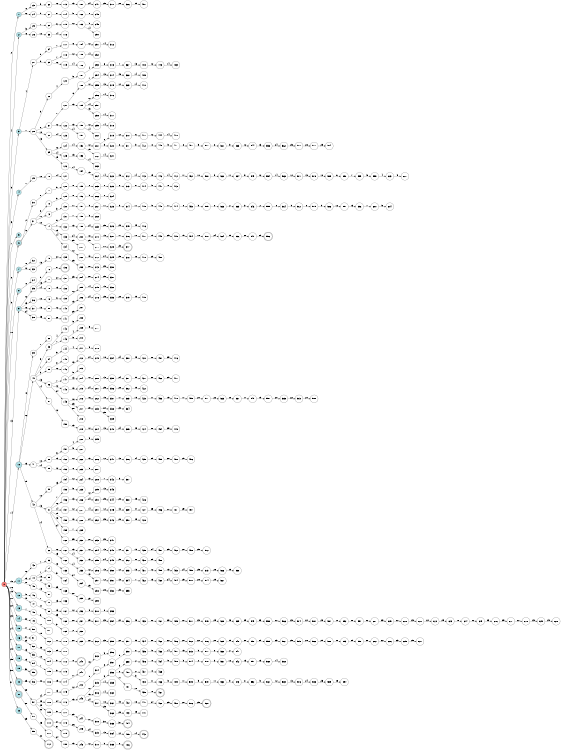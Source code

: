 digraph APTA {
__start0 [label="" shape="none"];

rankdir=LR;
size="8,5";

s0 [style="filled", color="black", fillcolor="#ff817b" shape="circle", label="0"];
s1 [style="filled", color="black", fillcolor="powderblue" shape="circle", label="1"];
s2 [style="filled", color="black", fillcolor="powderblue" shape="circle", label="2"];
s3 [style="filled", color="black", fillcolor="powderblue" shape="circle", label="3"];
s4 [style="filled", color="black", fillcolor="powderblue" shape="circle", label="4"];
s5 [style="filled", color="black", fillcolor="powderblue" shape="circle", label="5"];
s6 [style="rounded,filled", color="black", fillcolor="powderblue" shape="doublecircle", label="6"];
s7 [style="filled", color="black", fillcolor="powderblue" shape="circle", label="7"];
s8 [style="filled", color="black", fillcolor="powderblue" shape="circle", label="8"];
s9 [style="filled", color="black", fillcolor="powderblue" shape="circle", label="9"];
s10 [style="filled", color="black", fillcolor="powderblue" shape="circle", label="10"];
s11 [style="filled", color="black", fillcolor="powderblue" shape="circle", label="11"];
s12 [style="filled", color="black", fillcolor="powderblue" shape="circle", label="12"];
s13 [style="filled", color="black", fillcolor="powderblue" shape="circle", label="13"];
s14 [style="filled", color="black", fillcolor="powderblue" shape="circle", label="14"];
s15 [style="filled", color="black", fillcolor="powderblue" shape="circle", label="15"];
s16 [style="filled", color="black", fillcolor="powderblue" shape="circle", label="16"];
s17 [style="filled", color="black", fillcolor="powderblue" shape="circle", label="17"];
s18 [style="filled", color="black", fillcolor="powderblue" shape="circle", label="18"];
s19 [style="filled", color="black", fillcolor="powderblue" shape="circle", label="19"];
s20 [style="rounded,filled", color="black", fillcolor="powderblue" shape="doublecircle", label="20"];
s21 [style="rounded,filled", color="black", fillcolor="powderblue" shape="doublecircle", label="21"];
s22 [style="filled", color="black", fillcolor="powderblue" shape="circle", label="22"];
s23 [style="filled", color="black", fillcolor="white" shape="circle", label="23"];
s24 [style="filled", color="black", fillcolor="white" shape="circle", label="24"];
s25 [style="filled", color="black", fillcolor="white" shape="circle", label="25"];
s26 [style="filled", color="black", fillcolor="white" shape="circle", label="26"];
s27 [style="filled", color="black", fillcolor="white" shape="circle", label="27"];
s28 [style="filled", color="black", fillcolor="white" shape="circle", label="28"];
s29 [style="filled", color="black", fillcolor="white" shape="circle", label="29"];
s30 [style="filled", color="black", fillcolor="white" shape="circle", label="30"];
s31 [style="filled", color="black", fillcolor="white" shape="circle", label="31"];
s32 [style="filled", color="black", fillcolor="white" shape="circle", label="32"];
s33 [style="filled", color="black", fillcolor="white" shape="circle", label="33"];
s34 [style="filled", color="black", fillcolor="white" shape="circle", label="34"];
s35 [style="filled", color="black", fillcolor="white" shape="circle", label="35"];
s36 [style="filled", color="black", fillcolor="white" shape="circle", label="36"];
s37 [style="filled", color="black", fillcolor="white" shape="circle", label="37"];
s38 [style="filled", color="black", fillcolor="white" shape="circle", label="38"];
s39 [style="filled", color="black", fillcolor="white" shape="circle", label="39"];
s40 [style="filled", color="black", fillcolor="white" shape="circle", label="40"];
s41 [style="filled", color="black", fillcolor="white" shape="circle", label="41"];
s42 [style="filled", color="black", fillcolor="white" shape="circle", label="42"];
s43 [style="filled", color="black", fillcolor="white" shape="circle", label="43"];
s44 [style="filled", color="black", fillcolor="white" shape="circle", label="44"];
s45 [style="filled", color="black", fillcolor="white" shape="circle", label="45"];
s46 [style="filled", color="black", fillcolor="white" shape="circle", label="46"];
s47 [style="filled", color="black", fillcolor="white" shape="circle", label="47"];
s48 [style="filled", color="black", fillcolor="white" shape="circle", label="48"];
s49 [style="filled", color="black", fillcolor="white" shape="circle", label="49"];
s50 [style="filled", color="black", fillcolor="white" shape="circle", label="50"];
s51 [style="filled", color="black", fillcolor="white" shape="circle", label="51"];
s52 [style="filled", color="black", fillcolor="white" shape="circle", label="52"];
s53 [style="filled", color="black", fillcolor="white" shape="circle", label="53"];
s54 [style="filled", color="black", fillcolor="white" shape="circle", label="54"];
s55 [style="rounded,filled", color="black", fillcolor="white" shape="doublecircle", label="55"];
s56 [style="filled", color="black", fillcolor="white" shape="circle", label="56"];
s57 [style="filled", color="black", fillcolor="white" shape="circle", label="57"];
s58 [style="filled", color="black", fillcolor="white" shape="circle", label="58"];
s59 [style="filled", color="black", fillcolor="white" shape="circle", label="59"];
s60 [style="filled", color="black", fillcolor="white" shape="circle", label="60"];
s61 [style="filled", color="black", fillcolor="white" shape="circle", label="61"];
s62 [style="filled", color="black", fillcolor="white" shape="circle", label="62"];
s63 [style="filled", color="black", fillcolor="white" shape="circle", label="63"];
s64 [style="filled", color="black", fillcolor="white" shape="circle", label="64"];
s65 [style="filled", color="black", fillcolor="white" shape="circle", label="65"];
s66 [style="filled", color="black", fillcolor="white" shape="circle", label="66"];
s67 [style="filled", color="black", fillcolor="white" shape="circle", label="67"];
s68 [style="filled", color="black", fillcolor="white" shape="circle", label="68"];
s69 [style="filled", color="black", fillcolor="white" shape="circle", label="69"];
s70 [style="filled", color="black", fillcolor="white" shape="circle", label="70"];
s71 [style="filled", color="black", fillcolor="white" shape="circle", label="71"];
s72 [style="filled", color="black", fillcolor="white" shape="circle", label="72"];
s73 [style="filled", color="black", fillcolor="white" shape="circle", label="73"];
s74 [style="filled", color="black", fillcolor="white" shape="circle", label="74"];
s75 [style="filled", color="black", fillcolor="white" shape="circle", label="75"];
s76 [style="filled", color="black", fillcolor="white" shape="circle", label="76"];
s77 [style="filled", color="black", fillcolor="white" shape="circle", label="77"];
s78 [style="filled", color="black", fillcolor="white" shape="circle", label="78"];
s79 [style="filled", color="black", fillcolor="white" shape="circle", label="79"];
s80 [style="filled", color="black", fillcolor="white" shape="circle", label="80"];
s81 [style="filled", color="black", fillcolor="white" shape="circle", label="81"];
s82 [style="filled", color="black", fillcolor="white" shape="circle", label="82"];
s83 [style="filled", color="black", fillcolor="white" shape="circle", label="83"];
s84 [style="filled", color="black", fillcolor="white" shape="circle", label="84"];
s85 [style="filled", color="black", fillcolor="white" shape="circle", label="85"];
s86 [style="filled", color="black", fillcolor="white" shape="circle", label="86"];
s87 [style="filled", color="black", fillcolor="white" shape="circle", label="87"];
s88 [style="filled", color="black", fillcolor="white" shape="circle", label="88"];
s89 [style="filled", color="black", fillcolor="white" shape="circle", label="89"];
s90 [style="filled", color="black", fillcolor="white" shape="circle", label="90"];
s91 [style="filled", color="black", fillcolor="white" shape="circle", label="91"];
s92 [style="filled", color="black", fillcolor="white" shape="circle", label="92"];
s93 [style="filled", color="black", fillcolor="white" shape="circle", label="93"];
s94 [style="filled", color="black", fillcolor="white" shape="circle", label="94"];
s95 [style="filled", color="black", fillcolor="white" shape="circle", label="95"];
s96 [style="filled", color="black", fillcolor="white" shape="circle", label="96"];
s97 [style="filled", color="black", fillcolor="white" shape="circle", label="97"];
s98 [style="filled", color="black", fillcolor="white" shape="circle", label="98"];
s99 [style="filled", color="black", fillcolor="white" shape="circle", label="99"];
s100 [style="filled", color="black", fillcolor="white" shape="circle", label="100"];
s101 [style="filled", color="black", fillcolor="white" shape="circle", label="101"];
s102 [style="filled", color="black", fillcolor="white" shape="circle", label="102"];
s103 [style="filled", color="black", fillcolor="white" shape="circle", label="103"];
s104 [style="filled", color="black", fillcolor="white" shape="circle", label="104"];
s105 [style="filled", color="black", fillcolor="white" shape="circle", label="105"];
s106 [style="filled", color="black", fillcolor="white" shape="circle", label="106"];
s107 [style="filled", color="black", fillcolor="white" shape="circle", label="107"];
s108 [style="filled", color="black", fillcolor="white" shape="circle", label="108"];
s109 [style="filled", color="black", fillcolor="white" shape="circle", label="109"];
s110 [style="rounded,filled", color="black", fillcolor="white" shape="doublecircle", label="110"];
s111 [style="filled", color="black", fillcolor="white" shape="circle", label="111"];
s112 [style="rounded,filled", color="black", fillcolor="white" shape="doublecircle", label="112"];
s113 [style="filled", color="black", fillcolor="white" shape="circle", label="113"];
s114 [style="filled", color="black", fillcolor="white" shape="circle", label="114"];
s115 [style="filled", color="black", fillcolor="white" shape="circle", label="115"];
s116 [style="filled", color="black", fillcolor="white" shape="circle", label="116"];
s117 [style="filled", color="black", fillcolor="white" shape="circle", label="117"];
s118 [style="filled", color="black", fillcolor="white" shape="circle", label="118"];
s119 [style="filled", color="black", fillcolor="white" shape="circle", label="119"];
s120 [style="filled", color="black", fillcolor="white" shape="circle", label="120"];
s121 [style="filled", color="black", fillcolor="white" shape="circle", label="121"];
s122 [style="filled", color="black", fillcolor="white" shape="circle", label="122"];
s123 [style="filled", color="black", fillcolor="white" shape="circle", label="123"];
s124 [style="filled", color="black", fillcolor="white" shape="circle", label="124"];
s125 [style="filled", color="black", fillcolor="white" shape="circle", label="125"];
s126 [style="filled", color="black", fillcolor="white" shape="circle", label="126"];
s127 [style="filled", color="black", fillcolor="white" shape="circle", label="127"];
s128 [style="filled", color="black", fillcolor="white" shape="circle", label="128"];
s129 [style="filled", color="black", fillcolor="white" shape="circle", label="129"];
s130 [style="filled", color="black", fillcolor="white" shape="circle", label="130"];
s131 [style="filled", color="black", fillcolor="white" shape="circle", label="131"];
s132 [style="filled", color="black", fillcolor="white" shape="circle", label="132"];
s133 [style="filled", color="black", fillcolor="white" shape="circle", label="133"];
s134 [style="filled", color="black", fillcolor="white" shape="circle", label="134"];
s135 [style="filled", color="black", fillcolor="white" shape="circle", label="135"];
s136 [style="rounded,filled", color="black", fillcolor="white" shape="doublecircle", label="136"];
s137 [style="filled", color="black", fillcolor="white" shape="circle", label="137"];
s138 [style="filled", color="black", fillcolor="white" shape="circle", label="138"];
s139 [style="filled", color="black", fillcolor="white" shape="circle", label="139"];
s140 [style="filled", color="black", fillcolor="white" shape="circle", label="140"];
s141 [style="filled", color="black", fillcolor="white" shape="circle", label="141"];
s142 [style="filled", color="black", fillcolor="white" shape="circle", label="142"];
s143 [style="filled", color="black", fillcolor="white" shape="circle", label="143"];
s144 [style="filled", color="black", fillcolor="white" shape="circle", label="144"];
s145 [style="filled", color="black", fillcolor="white" shape="circle", label="145"];
s146 [style="filled", color="black", fillcolor="white" shape="circle", label="146"];
s147 [style="filled", color="black", fillcolor="white" shape="circle", label="147"];
s148 [style="filled", color="black", fillcolor="white" shape="circle", label="148"];
s149 [style="filled", color="black", fillcolor="white" shape="circle", label="149"];
s150 [style="filled", color="black", fillcolor="white" shape="circle", label="150"];
s151 [style="filled", color="black", fillcolor="white" shape="circle", label="151"];
s152 [style="filled", color="black", fillcolor="white" shape="circle", label="152"];
s153 [style="filled", color="black", fillcolor="white" shape="circle", label="153"];
s154 [style="filled", color="black", fillcolor="white" shape="circle", label="154"];
s155 [style="filled", color="black", fillcolor="white" shape="circle", label="155"];
s156 [style="filled", color="black", fillcolor="white" shape="circle", label="156"];
s157 [style="filled", color="black", fillcolor="white" shape="circle", label="157"];
s158 [style="filled", color="black", fillcolor="white" shape="circle", label="158"];
s159 [style="filled", color="black", fillcolor="white" shape="circle", label="159"];
s160 [style="filled", color="black", fillcolor="white" shape="circle", label="160"];
s161 [style="filled", color="black", fillcolor="white" shape="circle", label="161"];
s162 [style="filled", color="black", fillcolor="white" shape="circle", label="162"];
s163 [style="filled", color="black", fillcolor="white" shape="circle", label="163"];
s164 [style="filled", color="black", fillcolor="white" shape="circle", label="164"];
s165 [style="filled", color="black", fillcolor="white" shape="circle", label="165"];
s166 [style="filled", color="black", fillcolor="white" shape="circle", label="166"];
s167 [style="filled", color="black", fillcolor="white" shape="circle", label="167"];
s168 [style="filled", color="black", fillcolor="white" shape="circle", label="168"];
s169 [style="filled", color="black", fillcolor="white" shape="circle", label="169"];
s170 [style="filled", color="black", fillcolor="white" shape="circle", label="170"];
s171 [style="filled", color="black", fillcolor="white" shape="circle", label="171"];
s172 [style="filled", color="black", fillcolor="white" shape="circle", label="172"];
s173 [style="filled", color="black", fillcolor="white" shape="circle", label="173"];
s174 [style="filled", color="black", fillcolor="white" shape="circle", label="174"];
s175 [style="filled", color="black", fillcolor="white" shape="circle", label="175"];
s176 [style="filled", color="black", fillcolor="white" shape="circle", label="176"];
s177 [style="filled", color="black", fillcolor="white" shape="circle", label="177"];
s178 [style="filled", color="black", fillcolor="white" shape="circle", label="178"];
s179 [style="rounded,filled", color="black", fillcolor="white" shape="doublecircle", label="179"];
s180 [style="filled", color="black", fillcolor="white" shape="circle", label="180"];
s181 [style="filled", color="black", fillcolor="white" shape="circle", label="181"];
s182 [style="filled", color="black", fillcolor="white" shape="circle", label="182"];
s183 [style="filled", color="black", fillcolor="white" shape="circle", label="183"];
s184 [style="filled", color="black", fillcolor="white" shape="circle", label="184"];
s185 [style="filled", color="black", fillcolor="white" shape="circle", label="185"];
s186 [style="filled", color="black", fillcolor="white" shape="circle", label="186"];
s187 [style="filled", color="black", fillcolor="white" shape="circle", label="187"];
s188 [style="filled", color="black", fillcolor="white" shape="circle", label="188"];
s189 [style="filled", color="black", fillcolor="white" shape="circle", label="189"];
s190 [style="filled", color="black", fillcolor="white" shape="circle", label="190"];
s191 [style="filled", color="black", fillcolor="white" shape="circle", label="191"];
s192 [style="filled", color="black", fillcolor="white" shape="circle", label="192"];
s193 [style="filled", color="black", fillcolor="white" shape="circle", label="193"];
s194 [style="filled", color="black", fillcolor="white" shape="circle", label="194"];
s195 [style="filled", color="black", fillcolor="white" shape="circle", label="195"];
s196 [style="filled", color="black", fillcolor="white" shape="circle", label="196"];
s197 [style="filled", color="black", fillcolor="white" shape="circle", label="197"];
s198 [style="filled", color="black", fillcolor="white" shape="circle", label="198"];
s199 [style="filled", color="black", fillcolor="white" shape="circle", label="199"];
s200 [style="filled", color="black", fillcolor="white" shape="circle", label="200"];
s201 [style="filled", color="black", fillcolor="white" shape="circle", label="201"];
s202 [style="filled", color="black", fillcolor="white" shape="circle", label="202"];
s203 [style="filled", color="black", fillcolor="white" shape="circle", label="203"];
s204 [style="filled", color="black", fillcolor="white" shape="circle", label="204"];
s205 [style="filled", color="black", fillcolor="white" shape="circle", label="205"];
s206 [style="filled", color="black", fillcolor="white" shape="circle", label="206"];
s207 [style="filled", color="black", fillcolor="white" shape="circle", label="207"];
s208 [style="filled", color="black", fillcolor="white" shape="circle", label="208"];
s209 [style="filled", color="black", fillcolor="white" shape="circle", label="209"];
s210 [style="filled", color="black", fillcolor="white" shape="circle", label="210"];
s211 [style="filled", color="black", fillcolor="white" shape="circle", label="211"];
s212 [style="filled", color="black", fillcolor="white" shape="circle", label="212"];
s213 [style="filled", color="black", fillcolor="white" shape="circle", label="213"];
s214 [style="filled", color="black", fillcolor="white" shape="circle", label="214"];
s215 [style="filled", color="black", fillcolor="white" shape="circle", label="215"];
s216 [style="filled", color="black", fillcolor="white" shape="circle", label="216"];
s217 [style="filled", color="black", fillcolor="white" shape="circle", label="217"];
s218 [style="filled", color="black", fillcolor="white" shape="circle", label="218"];
s219 [style="filled", color="black", fillcolor="white" shape="circle", label="219"];
s220 [style="filled", color="black", fillcolor="white" shape="circle", label="220"];
s221 [style="filled", color="black", fillcolor="white" shape="circle", label="221"];
s222 [style="filled", color="black", fillcolor="white" shape="circle", label="222"];
s223 [style="filled", color="black", fillcolor="white" shape="circle", label="223"];
s224 [style="filled", color="black", fillcolor="white" shape="circle", label="224"];
s225 [style="filled", color="black", fillcolor="white" shape="circle", label="225"];
s226 [style="filled", color="black", fillcolor="white" shape="circle", label="226"];
s227 [style="filled", color="black", fillcolor="white" shape="circle", label="227"];
s228 [style="filled", color="black", fillcolor="white" shape="circle", label="228"];
s229 [style="filled", color="black", fillcolor="white" shape="circle", label="229"];
s230 [style="filled", color="black", fillcolor="white" shape="circle", label="230"];
s231 [style="filled", color="black", fillcolor="white" shape="circle", label="231"];
s232 [style="filled", color="black", fillcolor="white" shape="circle", label="232"];
s233 [style="filled", color="black", fillcolor="white" shape="circle", label="233"];
s234 [style="filled", color="black", fillcolor="white" shape="circle", label="234"];
s235 [style="filled", color="black", fillcolor="white" shape="circle", label="235"];
s236 [style="filled", color="black", fillcolor="white" shape="circle", label="236"];
s237 [style="filled", color="black", fillcolor="white" shape="circle", label="237"];
s238 [style="filled", color="black", fillcolor="white" shape="circle", label="238"];
s239 [style="filled", color="black", fillcolor="white" shape="circle", label="239"];
s240 [style="rounded,filled", color="black", fillcolor="white" shape="doublecircle", label="240"];
s241 [style="filled", color="black", fillcolor="white" shape="circle", label="241"];
s242 [style="filled", color="black", fillcolor="white" shape="circle", label="242"];
s243 [style="filled", color="black", fillcolor="white" shape="circle", label="243"];
s244 [style="filled", color="black", fillcolor="white" shape="circle", label="244"];
s245 [style="filled", color="black", fillcolor="white" shape="circle", label="245"];
s246 [style="filled", color="black", fillcolor="white" shape="circle", label="246"];
s247 [style="filled", color="black", fillcolor="white" shape="circle", label="247"];
s248 [style="filled", color="black", fillcolor="white" shape="circle", label="248"];
s249 [style="filled", color="black", fillcolor="white" shape="circle", label="249"];
s250 [style="filled", color="black", fillcolor="white" shape="circle", label="250"];
s251 [style="filled", color="black", fillcolor="white" shape="circle", label="251"];
s252 [style="filled", color="black", fillcolor="white" shape="circle", label="252"];
s253 [style="filled", color="black", fillcolor="white" shape="circle", label="253"];
s254 [style="filled", color="black", fillcolor="white" shape="circle", label="254"];
s255 [style="filled", color="black", fillcolor="white" shape="circle", label="255"];
s256 [style="filled", color="black", fillcolor="white" shape="circle", label="256"];
s257 [style="filled", color="black", fillcolor="white" shape="circle", label="257"];
s258 [style="filled", color="black", fillcolor="white" shape="circle", label="258"];
s259 [style="filled", color="black", fillcolor="white" shape="circle", label="259"];
s260 [style="filled", color="black", fillcolor="white" shape="circle", label="260"];
s261 [style="filled", color="black", fillcolor="white" shape="circle", label="261"];
s262 [style="filled", color="black", fillcolor="white" shape="circle", label="262"];
s263 [style="filled", color="black", fillcolor="white" shape="circle", label="263"];
s264 [style="filled", color="black", fillcolor="white" shape="circle", label="264"];
s265 [style="filled", color="black", fillcolor="white" shape="circle", label="265"];
s266 [style="filled", color="black", fillcolor="white" shape="circle", label="266"];
s267 [style="filled", color="black", fillcolor="white" shape="circle", label="267"];
s268 [style="filled", color="black", fillcolor="white" shape="circle", label="268"];
s269 [style="filled", color="black", fillcolor="white" shape="circle", label="269"];
s270 [style="filled", color="black", fillcolor="white" shape="circle", label="270"];
s271 [style="filled", color="black", fillcolor="white" shape="circle", label="271"];
s272 [style="filled", color="black", fillcolor="white" shape="circle", label="272"];
s273 [style="filled", color="black", fillcolor="white" shape="circle", label="273"];
s274 [style="filled", color="black", fillcolor="white" shape="circle", label="274"];
s275 [style="filled", color="black", fillcolor="white" shape="circle", label="275"];
s276 [style="filled", color="black", fillcolor="white" shape="circle", label="276"];
s277 [style="filled", color="black", fillcolor="white" shape="circle", label="277"];
s278 [style="filled", color="black", fillcolor="white" shape="circle", label="278"];
s279 [style="filled", color="black", fillcolor="white" shape="circle", label="279"];
s280 [style="filled", color="black", fillcolor="white" shape="circle", label="280"];
s281 [style="filled", color="black", fillcolor="white" shape="circle", label="281"];
s282 [style="filled", color="black", fillcolor="white" shape="circle", label="282"];
s283 [style="filled", color="black", fillcolor="white" shape="circle", label="283"];
s284 [style="filled", color="black", fillcolor="white" shape="circle", label="284"];
s285 [style="filled", color="black", fillcolor="white" shape="circle", label="285"];
s286 [style="filled", color="black", fillcolor="white" shape="circle", label="286"];
s287 [style="filled", color="black", fillcolor="white" shape="circle", label="287"];
s288 [style="filled", color="black", fillcolor="white" shape="circle", label="288"];
s289 [style="filled", color="black", fillcolor="white" shape="circle", label="289"];
s290 [style="filled", color="black", fillcolor="white" shape="circle", label="290"];
s291 [style="filled", color="black", fillcolor="white" shape="circle", label="291"];
s292 [style="filled", color="black", fillcolor="white" shape="circle", label="292"];
s293 [style="filled", color="black", fillcolor="white" shape="circle", label="293"];
s294 [style="filled", color="black", fillcolor="white" shape="circle", label="294"];
s295 [style="filled", color="black", fillcolor="white" shape="circle", label="295"];
s296 [style="filled", color="black", fillcolor="white" shape="circle", label="296"];
s297 [style="filled", color="black", fillcolor="white" shape="circle", label="297"];
s298 [style="filled", color="black", fillcolor="white" shape="circle", label="298"];
s299 [style="filled", color="black", fillcolor="white" shape="circle", label="299"];
s300 [style="filled", color="black", fillcolor="white" shape="circle", label="300"];
s301 [style="filled", color="black", fillcolor="white" shape="circle", label="301"];
s302 [style="filled", color="black", fillcolor="white" shape="circle", label="302"];
s303 [style="filled", color="black", fillcolor="white" shape="circle", label="303"];
s304 [style="filled", color="black", fillcolor="white" shape="circle", label="304"];
s305 [style="filled", color="black", fillcolor="white" shape="circle", label="305"];
s306 [style="filled", color="black", fillcolor="white" shape="circle", label="306"];
s307 [style="filled", color="black", fillcolor="white" shape="circle", label="307"];
s308 [style="filled", color="black", fillcolor="white" shape="circle", label="308"];
s309 [style="filled", color="black", fillcolor="white" shape="circle", label="309"];
s310 [style="filled", color="black", fillcolor="white" shape="circle", label="310"];
s311 [style="filled", color="black", fillcolor="white" shape="circle", label="311"];
s312 [style="filled", color="black", fillcolor="white" shape="circle", label="312"];
s313 [style="filled", color="black", fillcolor="white" shape="circle", label="313"];
s314 [style="filled", color="black", fillcolor="white" shape="circle", label="314"];
s315 [style="filled", color="black", fillcolor="white" shape="circle", label="315"];
s316 [style="filled", color="black", fillcolor="white" shape="circle", label="316"];
s317 [style="filled", color="black", fillcolor="white" shape="circle", label="317"];
s318 [style="filled", color="black", fillcolor="white" shape="circle", label="318"];
s319 [style="filled", color="black", fillcolor="white" shape="circle", label="319"];
s320 [style="filled", color="black", fillcolor="white" shape="circle", label="320"];
s321 [style="filled", color="black", fillcolor="white" shape="circle", label="321"];
s322 [style="filled", color="black", fillcolor="white" shape="circle", label="322"];
s323 [style="filled", color="black", fillcolor="white" shape="circle", label="323"];
s324 [style="filled", color="black", fillcolor="white" shape="circle", label="324"];
s325 [style="filled", color="black", fillcolor="white" shape="circle", label="325"];
s326 [style="filled", color="black", fillcolor="white" shape="circle", label="326"];
s327 [style="filled", color="black", fillcolor="white" shape="circle", label="327"];
s328 [style="filled", color="black", fillcolor="white" shape="circle", label="328"];
s329 [style="filled", color="black", fillcolor="white" shape="circle", label="329"];
s330 [style="filled", color="black", fillcolor="white" shape="circle", label="330"];
s331 [style="filled", color="black", fillcolor="white" shape="circle", label="331"];
s332 [style="filled", color="black", fillcolor="white" shape="circle", label="332"];
s333 [style="filled", color="black", fillcolor="white" shape="circle", label="333"];
s334 [style="filled", color="black", fillcolor="white" shape="circle", label="334"];
s335 [style="filled", color="black", fillcolor="white" shape="circle", label="335"];
s336 [style="filled", color="black", fillcolor="white" shape="circle", label="336"];
s337 [style="filled", color="black", fillcolor="white" shape="circle", label="337"];
s338 [style="filled", color="black", fillcolor="white" shape="circle", label="338"];
s339 [style="filled", color="black", fillcolor="white" shape="circle", label="339"];
s340 [style="filled", color="black", fillcolor="white" shape="circle", label="340"];
s341 [style="filled", color="black", fillcolor="white" shape="circle", label="341"];
s342 [style="filled", color="black", fillcolor="white" shape="circle", label="342"];
s343 [style="filled", color="black", fillcolor="white" shape="circle", label="343"];
s344 [style="filled", color="black", fillcolor="white" shape="circle", label="344"];
s345 [style="filled", color="black", fillcolor="white" shape="circle", label="345"];
s346 [style="filled", color="black", fillcolor="white" shape="circle", label="346"];
s347 [style="filled", color="black", fillcolor="white" shape="circle", label="347"];
s348 [style="filled", color="black", fillcolor="white" shape="circle", label="348"];
s349 [style="filled", color="black", fillcolor="white" shape="circle", label="349"];
s350 [style="filled", color="black", fillcolor="white" shape="circle", label="350"];
s351 [style="filled", color="black", fillcolor="white" shape="circle", label="351"];
s352 [style="filled", color="black", fillcolor="white" shape="circle", label="352"];
s353 [style="filled", color="black", fillcolor="white" shape="circle", label="353"];
s354 [style="filled", color="black", fillcolor="white" shape="circle", label="354"];
s355 [style="filled", color="black", fillcolor="white" shape="circle", label="355"];
s356 [style="filled", color="black", fillcolor="white" shape="circle", label="356"];
s357 [style="filled", color="black", fillcolor="white" shape="circle", label="357"];
s358 [style="filled", color="black", fillcolor="white" shape="circle", label="358"];
s359 [style="filled", color="black", fillcolor="white" shape="circle", label="359"];
s360 [style="filled", color="black", fillcolor="white" shape="circle", label="360"];
s361 [style="filled", color="black", fillcolor="white" shape="circle", label="361"];
s362 [style="filled", color="black", fillcolor="white" shape="circle", label="362"];
s363 [style="filled", color="black", fillcolor="white" shape="circle", label="363"];
s364 [style="filled", color="black", fillcolor="white" shape="circle", label="364"];
s365 [style="filled", color="black", fillcolor="white" shape="circle", label="365"];
s366 [style="filled", color="black", fillcolor="white" shape="circle", label="366"];
s367 [style="filled", color="black", fillcolor="white" shape="circle", label="367"];
s368 [style="filled", color="black", fillcolor="white" shape="circle", label="368"];
s369 [style="filled", color="black", fillcolor="white" shape="circle", label="369"];
s370 [style="filled", color="black", fillcolor="white" shape="circle", label="370"];
s371 [style="filled", color="black", fillcolor="white" shape="circle", label="371"];
s372 [style="filled", color="black", fillcolor="white" shape="circle", label="372"];
s373 [style="filled", color="black", fillcolor="white" shape="circle", label="373"];
s374 [style="filled", color="black", fillcolor="white" shape="circle", label="374"];
s375 [style="filled", color="black", fillcolor="white" shape="circle", label="375"];
s376 [style="filled", color="black", fillcolor="white" shape="circle", label="376"];
s377 [style="rounded,filled", color="black", fillcolor="white" shape="doublecircle", label="377"];
s378 [style="filled", color="black", fillcolor="white" shape="circle", label="378"];
s379 [style="filled", color="black", fillcolor="white" shape="circle", label="379"];
s380 [style="filled", color="black", fillcolor="white" shape="circle", label="380"];
s381 [style="filled", color="black", fillcolor="white" shape="circle", label="381"];
s382 [style="filled", color="black", fillcolor="white" shape="circle", label="382"];
s383 [style="filled", color="black", fillcolor="white" shape="circle", label="383"];
s384 [style="filled", color="black", fillcolor="white" shape="circle", label="384"];
s385 [style="filled", color="black", fillcolor="white" shape="circle", label="385"];
s386 [style="filled", color="black", fillcolor="white" shape="circle", label="386"];
s387 [style="filled", color="black", fillcolor="white" shape="circle", label="387"];
s388 [style="filled", color="black", fillcolor="white" shape="circle", label="388"];
s389 [style="filled", color="black", fillcolor="white" shape="circle", label="389"];
s390 [style="filled", color="black", fillcolor="white" shape="circle", label="390"];
s391 [style="filled", color="black", fillcolor="white" shape="circle", label="391"];
s392 [style="filled", color="black", fillcolor="white" shape="circle", label="392"];
s393 [style="filled", color="black", fillcolor="white" shape="circle", label="393"];
s394 [style="filled", color="black", fillcolor="white" shape="circle", label="394"];
s395 [style="filled", color="black", fillcolor="white" shape="circle", label="395"];
s396 [style="filled", color="black", fillcolor="white" shape="circle", label="396"];
s397 [style="filled", color="black", fillcolor="white" shape="circle", label="397"];
s398 [style="filled", color="black", fillcolor="white" shape="circle", label="398"];
s399 [style="filled", color="black", fillcolor="white" shape="circle", label="399"];
s400 [style="rounded,filled", color="black", fillcolor="white" shape="doublecircle", label="400"];
s401 [style="filled", color="black", fillcolor="white" shape="circle", label="401"];
s402 [style="filled", color="black", fillcolor="white" shape="circle", label="402"];
s403 [style="filled", color="black", fillcolor="white" shape="circle", label="403"];
s404 [style="rounded,filled", color="black", fillcolor="white" shape="doublecircle", label="404"];
s405 [style="filled", color="black", fillcolor="white" shape="circle", label="405"];
s406 [style="rounded,filled", color="black", fillcolor="white" shape="doublecircle", label="406"];
s407 [style="filled", color="black", fillcolor="white" shape="circle", label="407"];
s408 [style="filled", color="black", fillcolor="white" shape="circle", label="408"];
s409 [style="filled", color="black", fillcolor="white" shape="circle", label="409"];
s410 [style="filled", color="black", fillcolor="white" shape="circle", label="410"];
s411 [style="filled", color="black", fillcolor="white" shape="circle", label="411"];
s412 [style="filled", color="black", fillcolor="white" shape="circle", label="412"];
s413 [style="filled", color="black", fillcolor="white" shape="circle", label="413"];
s414 [style="filled", color="black", fillcolor="white" shape="circle", label="414"];
s415 [style="filled", color="black", fillcolor="white" shape="circle", label="415"];
s416 [style="filled", color="black", fillcolor="white" shape="circle", label="416"];
s417 [style="filled", color="black", fillcolor="white" shape="circle", label="417"];
s418 [style="filled", color="black", fillcolor="white" shape="circle", label="418"];
s419 [style="filled", color="black", fillcolor="white" shape="circle", label="419"];
s420 [style="filled", color="black", fillcolor="white" shape="circle", label="420"];
s421 [style="filled", color="black", fillcolor="white" shape="circle", label="421"];
s422 [style="filled", color="black", fillcolor="white" shape="circle", label="422"];
s423 [style="filled", color="black", fillcolor="white" shape="circle", label="423"];
s424 [style="filled", color="black", fillcolor="white" shape="circle", label="424"];
s425 [style="filled", color="black", fillcolor="white" shape="circle", label="425"];
s426 [style="filled", color="black", fillcolor="white" shape="circle", label="426"];
s427 [style="filled", color="black", fillcolor="white" shape="circle", label="427"];
s428 [style="filled", color="black", fillcolor="white" shape="circle", label="428"];
s429 [style="filled", color="black", fillcolor="white" shape="circle", label="429"];
s430 [style="filled", color="black", fillcolor="white" shape="circle", label="430"];
s431 [style="filled", color="black", fillcolor="white" shape="circle", label="431"];
s432 [style="filled", color="black", fillcolor="white" shape="circle", label="432"];
s433 [style="filled", color="black", fillcolor="white" shape="circle", label="433"];
s434 [style="filled", color="black", fillcolor="white" shape="circle", label="434"];
s435 [style="filled", color="black", fillcolor="white" shape="circle", label="435"];
s436 [style="filled", color="black", fillcolor="white" shape="circle", label="436"];
s437 [style="filled", color="black", fillcolor="white" shape="circle", label="437"];
s438 [style="filled", color="black", fillcolor="white" shape="circle", label="438"];
s439 [style="filled", color="black", fillcolor="white" shape="circle", label="439"];
s440 [style="filled", color="black", fillcolor="white" shape="circle", label="440"];
s441 [style="filled", color="black", fillcolor="white" shape="circle", label="441"];
s442 [style="rounded,filled", color="black", fillcolor="white" shape="doublecircle", label="442"];
s443 [style="filled", color="black", fillcolor="white" shape="circle", label="443"];
s444 [style="filled", color="black", fillcolor="white" shape="circle", label="444"];
s445 [style="filled", color="black", fillcolor="white" shape="circle", label="445"];
s446 [style="filled", color="black", fillcolor="white" shape="circle", label="446"];
s447 [style="filled", color="black", fillcolor="white" shape="circle", label="447"];
s448 [style="filled", color="black", fillcolor="white" shape="circle", label="448"];
s449 [style="filled", color="black", fillcolor="white" shape="circle", label="449"];
s450 [style="filled", color="black", fillcolor="white" shape="circle", label="450"];
s451 [style="filled", color="black", fillcolor="white" shape="circle", label="451"];
s452 [style="filled", color="black", fillcolor="white" shape="circle", label="452"];
s453 [style="filled", color="black", fillcolor="white" shape="circle", label="453"];
s454 [style="filled", color="black", fillcolor="white" shape="circle", label="454"];
s455 [style="filled", color="black", fillcolor="white" shape="circle", label="455"];
s456 [style="filled", color="black", fillcolor="white" shape="circle", label="456"];
s457 [style="filled", color="black", fillcolor="white" shape="circle", label="457"];
s458 [style="filled", color="black", fillcolor="white" shape="circle", label="458"];
s459 [style="filled", color="black", fillcolor="white" shape="circle", label="459"];
s460 [style="filled", color="black", fillcolor="white" shape="circle", label="460"];
s461 [style="filled", color="black", fillcolor="white" shape="circle", label="461"];
s462 [style="filled", color="black", fillcolor="white" shape="circle", label="462"];
s463 [style="filled", color="black", fillcolor="white" shape="circle", label="463"];
s464 [style="filled", color="black", fillcolor="white" shape="circle", label="464"];
s465 [style="filled", color="black", fillcolor="white" shape="circle", label="465"];
s466 [style="filled", color="black", fillcolor="white" shape="circle", label="466"];
s467 [style="rounded,filled", color="black", fillcolor="white" shape="doublecircle", label="467"];
s468 [style="filled", color="black", fillcolor="white" shape="circle", label="468"];
s469 [style="filled", color="black", fillcolor="white" shape="circle", label="469"];
s470 [style="filled", color="black", fillcolor="white" shape="circle", label="470"];
s471 [style="filled", color="black", fillcolor="white" shape="circle", label="471"];
s472 [style="filled", color="black", fillcolor="white" shape="circle", label="472"];
s473 [style="filled", color="black", fillcolor="white" shape="circle", label="473"];
s474 [style="filled", color="black", fillcolor="white" shape="circle", label="474"];
s475 [style="filled", color="black", fillcolor="white" shape="circle", label="475"];
s476 [style="filled", color="black", fillcolor="white" shape="circle", label="476"];
s477 [style="filled", color="black", fillcolor="white" shape="circle", label="477"];
s478 [style="filled", color="black", fillcolor="white" shape="circle", label="478"];
s479 [style="filled", color="black", fillcolor="white" shape="circle", label="479"];
s480 [style="filled", color="black", fillcolor="white" shape="circle", label="480"];
s481 [style="filled", color="black", fillcolor="white" shape="circle", label="481"];
s482 [style="filled", color="black", fillcolor="white" shape="circle", label="482"];
s483 [style="filled", color="black", fillcolor="white" shape="circle", label="483"];
s484 [style="filled", color="black", fillcolor="white" shape="circle", label="484"];
s485 [style="filled", color="black", fillcolor="white" shape="circle", label="485"];
s486 [style="filled", color="black", fillcolor="white" shape="circle", label="486"];
s487 [style="filled", color="black", fillcolor="white" shape="circle", label="487"];
s488 [style="filled", color="black", fillcolor="white" shape="circle", label="488"];
s489 [style="filled", color="black", fillcolor="white" shape="circle", label="489"];
s490 [style="filled", color="black", fillcolor="white" shape="circle", label="490"];
s491 [style="filled", color="black", fillcolor="white" shape="circle", label="491"];
s492 [style="filled", color="black", fillcolor="white" shape="circle", label="492"];
s493 [style="filled", color="black", fillcolor="white" shape="circle", label="493"];
s494 [style="filled", color="black", fillcolor="white" shape="circle", label="494"];
s495 [style="filled", color="black", fillcolor="white" shape="circle", label="495"];
s496 [style="filled", color="black", fillcolor="white" shape="circle", label="496"];
s497 [style="filled", color="black", fillcolor="white" shape="circle", label="497"];
s498 [style="filled", color="black", fillcolor="white" shape="circle", label="498"];
s499 [style="filled", color="black", fillcolor="white" shape="circle", label="499"];
s500 [style="filled", color="black", fillcolor="white" shape="circle", label="500"];
s501 [style="filled", color="black", fillcolor="white" shape="circle", label="501"];
s502 [style="filled", color="black", fillcolor="white" shape="circle", label="502"];
s503 [style="filled", color="black", fillcolor="white" shape="circle", label="503"];
s504 [style="filled", color="black", fillcolor="white" shape="circle", label="504"];
s505 [style="filled", color="black", fillcolor="white" shape="circle", label="505"];
s506 [style="filled", color="black", fillcolor="white" shape="circle", label="506"];
s507 [style="filled", color="black", fillcolor="white" shape="circle", label="507"];
s508 [style="filled", color="black", fillcolor="white" shape="circle", label="508"];
s509 [style="filled", color="black", fillcolor="white" shape="circle", label="509"];
s510 [style="filled", color="black", fillcolor="white" shape="circle", label="510"];
s511 [style="filled", color="black", fillcolor="white" shape="circle", label="511"];
s512 [style="filled", color="black", fillcolor="white" shape="circle", label="512"];
s513 [style="filled", color="black", fillcolor="white" shape="circle", label="513"];
s514 [style="filled", color="black", fillcolor="white" shape="circle", label="514"];
s515 [style="filled", color="black", fillcolor="white" shape="circle", label="515"];
s516 [style="filled", color="black", fillcolor="white" shape="circle", label="516"];
s517 [style="filled", color="black", fillcolor="white" shape="circle", label="517"];
s518 [style="filled", color="black", fillcolor="white" shape="circle", label="518"];
s519 [style="filled", color="black", fillcolor="white" shape="circle", label="519"];
s520 [style="rounded,filled", color="black", fillcolor="white" shape="doublecircle", label="520"];
s521 [style="filled", color="black", fillcolor="white" shape="circle", label="521"];
s522 [style="filled", color="black", fillcolor="white" shape="circle", label="522"];
s523 [style="filled", color="black", fillcolor="white" shape="circle", label="523"];
s524 [style="filled", color="black", fillcolor="white" shape="circle", label="524"];
s525 [style="filled", color="black", fillcolor="white" shape="circle", label="525"];
s526 [style="filled", color="black", fillcolor="white" shape="circle", label="526"];
s527 [style="filled", color="black", fillcolor="white" shape="circle", label="527"];
s528 [style="filled", color="black", fillcolor="white" shape="circle", label="528"];
s529 [style="filled", color="black", fillcolor="white" shape="circle", label="529"];
s530 [style="filled", color="black", fillcolor="white" shape="circle", label="530"];
s531 [style="filled", color="black", fillcolor="white" shape="circle", label="531"];
s532 [style="filled", color="black", fillcolor="white" shape="circle", label="532"];
s533 [style="filled", color="black", fillcolor="white" shape="circle", label="533"];
s534 [style="filled", color="black", fillcolor="white" shape="circle", label="534"];
s535 [style="filled", color="black", fillcolor="white" shape="circle", label="535"];
s536 [style="filled", color="black", fillcolor="white" shape="circle", label="536"];
s537 [style="filled", color="black", fillcolor="white" shape="circle", label="537"];
s538 [style="filled", color="black", fillcolor="white" shape="circle", label="538"];
s539 [style="filled", color="black", fillcolor="white" shape="circle", label="539"];
s540 [style="filled", color="black", fillcolor="white" shape="circle", label="540"];
s541 [style="filled", color="black", fillcolor="white" shape="circle", label="541"];
s542 [style="filled", color="black", fillcolor="white" shape="circle", label="542"];
s543 [style="filled", color="black", fillcolor="white" shape="circle", label="543"];
s544 [style="filled", color="black", fillcolor="white" shape="circle", label="544"];
s545 [style="filled", color="black", fillcolor="white" shape="circle", label="545"];
s546 [style="filled", color="black", fillcolor="white" shape="circle", label="546"];
s547 [style="filled", color="black", fillcolor="white" shape="circle", label="547"];
s548 [style="filled", color="black", fillcolor="white" shape="circle", label="548"];
s549 [style="filled", color="black", fillcolor="white" shape="circle", label="549"];
s550 [style="filled", color="black", fillcolor="white" shape="circle", label="550"];
s551 [style="filled", color="black", fillcolor="white" shape="circle", label="551"];
s552 [style="filled", color="black", fillcolor="white" shape="circle", label="552"];
s553 [style="filled", color="black", fillcolor="white" shape="circle", label="553"];
s554 [style="filled", color="black", fillcolor="white" shape="circle", label="554"];
s555 [style="filled", color="black", fillcolor="white" shape="circle", label="555"];
s556 [style="rounded,filled", color="black", fillcolor="white" shape="doublecircle", label="556"];
s557 [style="filled", color="black", fillcolor="white" shape="circle", label="557"];
s558 [style="filled", color="black", fillcolor="white" shape="circle", label="558"];
s559 [style="filled", color="black", fillcolor="white" shape="circle", label="559"];
s560 [style="filled", color="black", fillcolor="white" shape="circle", label="560"];
s561 [style="filled", color="black", fillcolor="white" shape="circle", label="561"];
s562 [style="filled", color="black", fillcolor="white" shape="circle", label="562"];
s563 [style="filled", color="black", fillcolor="white" shape="circle", label="563"];
s564 [style="filled", color="black", fillcolor="white" shape="circle", label="564"];
s565 [style="filled", color="black", fillcolor="white" shape="circle", label="565"];
s566 [style="filled", color="black", fillcolor="white" shape="circle", label="566"];
s567 [style="filled", color="black", fillcolor="white" shape="circle", label="567"];
s568 [style="filled", color="black", fillcolor="white" shape="circle", label="568"];
s569 [style="filled", color="black", fillcolor="white" shape="circle", label="569"];
s570 [style="filled", color="black", fillcolor="white" shape="circle", label="570"];
s571 [style="filled", color="black", fillcolor="white" shape="circle", label="571"];
s572 [style="filled", color="black", fillcolor="white" shape="circle", label="572"];
s573 [style="filled", color="black", fillcolor="white" shape="circle", label="573"];
s574 [style="filled", color="black", fillcolor="white" shape="circle", label="574"];
s575 [style="filled", color="black", fillcolor="white" shape="circle", label="575"];
s576 [style="filled", color="black", fillcolor="white" shape="circle", label="576"];
s577 [style="filled", color="black", fillcolor="white" shape="circle", label="577"];
s578 [style="filled", color="black", fillcolor="white" shape="circle", label="578"];
s579 [style="filled", color="black", fillcolor="white" shape="circle", label="579"];
s580 [style="filled", color="black", fillcolor="white" shape="circle", label="580"];
s581 [style="filled", color="black", fillcolor="white" shape="circle", label="581"];
s582 [style="filled", color="black", fillcolor="white" shape="circle", label="582"];
s583 [style="filled", color="black", fillcolor="white" shape="circle", label="583"];
s584 [style="filled", color="black", fillcolor="white" shape="circle", label="584"];
s585 [style="filled", color="black", fillcolor="white" shape="circle", label="585"];
s586 [style="filled", color="black", fillcolor="white" shape="circle", label="586"];
s587 [style="filled", color="black", fillcolor="white" shape="circle", label="587"];
s588 [style="filled", color="black", fillcolor="white" shape="circle", label="588"];
s589 [style="filled", color="black", fillcolor="white" shape="circle", label="589"];
s590 [style="filled", color="black", fillcolor="white" shape="circle", label="590"];
s591 [style="filled", color="black", fillcolor="white" shape="circle", label="591"];
s592 [style="filled", color="black", fillcolor="white" shape="circle", label="592"];
s593 [style="filled", color="black", fillcolor="white" shape="circle", label="593"];
s594 [style="filled", color="black", fillcolor="white" shape="circle", label="594"];
s595 [style="filled", color="black", fillcolor="white" shape="circle", label="595"];
s596 [style="filled", color="black", fillcolor="white" shape="circle", label="596"];
s597 [style="filled", color="black", fillcolor="white" shape="circle", label="597"];
s598 [style="filled", color="black", fillcolor="white" shape="circle", label="598"];
s599 [style="filled", color="black", fillcolor="white" shape="circle", label="599"];
s600 [style="filled", color="black", fillcolor="white" shape="circle", label="600"];
s601 [style="filled", color="black", fillcolor="white" shape="circle", label="601"];
s602 [style="filled", color="black", fillcolor="white" shape="circle", label="602"];
s603 [style="filled", color="black", fillcolor="white" shape="circle", label="603"];
s604 [style="filled", color="black", fillcolor="white" shape="circle", label="604"];
s605 [style="filled", color="black", fillcolor="white" shape="circle", label="605"];
s606 [style="filled", color="black", fillcolor="white" shape="circle", label="606"];
s607 [style="filled", color="black", fillcolor="white" shape="circle", label="607"];
s608 [style="filled", color="black", fillcolor="white" shape="circle", label="608"];
s609 [style="filled", color="black", fillcolor="white" shape="circle", label="609"];
s610 [style="filled", color="black", fillcolor="white" shape="circle", label="610"];
s611 [style="filled", color="black", fillcolor="white" shape="circle", label="611"];
s612 [style="filled", color="black", fillcolor="white" shape="circle", label="612"];
s613 [style="filled", color="black", fillcolor="white" shape="circle", label="613"];
s614 [style="filled", color="black", fillcolor="white" shape="circle", label="614"];
s615 [style="filled", color="black", fillcolor="white" shape="circle", label="615"];
s616 [style="filled", color="black", fillcolor="white" shape="circle", label="616"];
s617 [style="filled", color="black", fillcolor="white" shape="circle", label="617"];
s618 [style="filled", color="black", fillcolor="white" shape="circle", label="618"];
s619 [style="filled", color="black", fillcolor="white" shape="circle", label="619"];
s620 [style="filled", color="black", fillcolor="white" shape="circle", label="620"];
s0 -> s1 [label="2"];
s0 -> s2 [label="4"];
s0 -> s3 [label="5"];
s0 -> s4 [label="6"];
s0 -> s5 [label="7"];
s0 -> s6 [label="8"];
s0 -> s7 [label="9"];
s0 -> s8 [label="10"];
s0 -> s9 [label="13"];
s0 -> s10 [label="14"];
s0 -> s11 [label="15"];
s0 -> s12 [label="16"];
s0 -> s13 [label="19"];
s0 -> s14 [label="20"];
s0 -> s15 [label="22"];
s0 -> s16 [label="23"];
s0 -> s17 [label="24"];
s0 -> s18 [label="27"];
s0 -> s19 [label="28"];
s0 -> s20 [label="29"];
s0 -> s21 [label="30"];
s0 -> s22 [label="31"];
s1 -> s23 [label="8"];
s1 -> s24 [label="12"];
s2 -> s25 [label="5"];
s2 -> s26 [label="6"];
s3 -> s27 [label="4"];
s3 -> s28 [label="7"];
s4 -> s29 [label="7"];
s6 -> s30 [label="2"];
s6 -> s31 [label="9"];
s7 -> s32 [label="8"];
s7 -> s33 [label="12"];
s8 -> s34 [label="8"];
s9 -> s35 [label="12"];
s9 -> s36 [label="15"];
s9 -> s37 [label="16"];
s9 -> s38 [label="24"];
s10 -> s39 [label="6"];
s10 -> s40 [label="12"];
s10 -> s41 [label="13"];
s10 -> s42 [label="15"];
s11 -> s43 [label="12"];
s11 -> s44 [label="13"];
s11 -> s45 [label="18"];
s12 -> s46 [label="5"];
s12 -> s47 [label="18"];
s13 -> s48 [label="7"];
s14 -> s49 [label="22"];
s15 -> s50 [label="17"];
s16 -> s51 [label="21"];
s16 -> s52 [label="29"];
s17 -> s53 [label="13"];
s18 -> s54 [label="13"];
s19 -> s55 [label="30"];
s20 -> s56 [label="23"];
s20 -> s57 [label="28"];
s21 -> s58 [label="28"];
s22 -> s59 [label="29"];
s23 -> s60 [label="9"];
s24 -> s61 [label="9"];
s25 -> s62 [label="7"];
s26 -> s63 [label="12"];
s27 -> s64 [label="5"];
s27 -> s65 [label="6"];
s28 -> s66 [label="5"];
s28 -> s67 [label="6"];
s28 -> s68 [label="12"];
s28 -> s69 [label="13"];
s29 -> s70 [label="12"];
s30 -> s71 [label="8"];
s31 -> s72 [label="8"];
s31 -> s73 [label="11"];
s31 -> s74 [label="12"];
s33 -> s75 [label="13"];
s35 -> s76 [label="9"];
s35 -> s77 [label="13"];
s35 -> s78 [label="14"];
s36 -> s79 [label="12"];
s37 -> s80 [label="13"];
s38 -> s81 [label="25"];
s39 -> s82 [label="7"];
s40 -> s83 [label="6"];
s40 -> s84 [label="7"];
s40 -> s85 [label="9"];
s40 -> s86 [label="13"];
s40 -> s87 [label="14"];
s41 -> s88 [label="12"];
s41 -> s89 [label="14"];
s42 -> s90 [label="12"];
s42 -> s91 [label="13"];
s42 -> s92 [label="14"];
s43 -> s93 [label="7"];
s44 -> s94 [label="7"];
s44 -> s95 [label="15"];
s44 -> s96 [label="24"];
s45 -> s97 [label="19"];
s46 -> s98 [label="7"];
s47 -> s99 [label="24"];
s48 -> s100 [label="6"];
s49 -> s101 [label="20"];
s50 -> s102 [label="19"];
s52 -> s103 [label="23"];
s53 -> s104 [label="12"];
s54 -> s105 [label="7"];
s56 -> s106 [label="22"];
s57 -> s107 [label="24"];
s57 -> s108 [label="25"];
s57 -> s109 [label="29"];
s57 -> s110 [label="30"];
s58 -> s111 [label="25"];
s59 -> s112 [label="30"];
s60 -> s113 [label="12"];
s61 -> s114 [label="8"];
s62 -> s115 [label="6"];
s63 -> s116 [label="14"];
s64 -> s117 [label="7"];
s65 -> s118 [label="7"];
s65 -> s119 [label="12"];
s66 -> s120 [label="4"];
s67 -> s121 [label="7"];
s67 -> s122 [label="12"];
s68 -> s123 [label="14"];
s69 -> s124 [label="12"];
s69 -> s125 [label="14"];
s69 -> s126 [label="15"];
s70 -> s127 [label="14"];
s71 -> s128 [label="9"];
s72 -> s129 [label="9"];
s73 -> s130 [label="9"];
s74 -> s131 [label="6"];
s74 -> s132 [label="7"];
s74 -> s133 [label="13"];
s74 -> s134 [label="14"];
s75 -> s135 [label="24"];
s76 -> s136 [label="8"];
s77 -> s137 [label="24"];
s78 -> s138 [label="15"];
s79 -> s139 [label="6"];
s80 -> s140 [label="12"];
s81 -> s141 [label="28"];
s83 -> s142 [label="4"];
s83 -> s143 [label="7"];
s84 -> s144 [label="5"];
s85 -> s145 [label="8"];
s85 -> s146 [label="12"];
s86 -> s147 [label="7"];
s86 -> s148 [label="12"];
s86 -> s149 [label="24"];
s87 -> s150 [label="12"];
s88 -> s151 [label="6"];
s88 -> s152 [label="13"];
s89 -> s153 [label="12"];
s90 -> s154 [label="13"];
s91 -> s155 [label="7"];
s91 -> s156 [label="12"];
s91 -> s157 [label="14"];
s91 -> s158 [label="15"];
s91 -> s159 [label="16"];
s91 -> s160 [label="24"];
s92 -> s161 [label="12"];
s92 -> s162 [label="15"];
s93 -> s163 [label="18"];
s94 -> s164 [label="5"];
s96 -> s165 [label="25"];
s98 -> s166 [label="13"];
s99 -> s167 [label="13"];
s99 -> s168 [label="25"];
s100 -> s169 [label="3"];
s102 -> s170 [label="17"];
s103 -> s171 [label="29"];
s104 -> s172 [label="9"];
s105 -> s173 [label="5"];
s106 -> s174 [label="19"];
s107 -> s175 [label="13"];
s108 -> s176 [label="24"];
s109 -> s177 [label="31"];
s110 -> s178 [label="27"];
s110 -> s179 [label="31"];
s111 -> s180 [label="24"];
s113 -> s181 [label="13"];
s114 -> s182 [label="9"];
s115 -> s183 [label="12"];
s117 -> s184 [label="6"];
s118 -> s185 [label="12"];
s119 -> s186 [label="14"];
s120 -> s187 [label="5"];
s121 -> s188 [label="6"];
s121 -> s189 [label="13"];
s122 -> s190 [label="13"];
s122 -> s191 [label="14"];
s124 -> s192 [label="14"];
s125 -> s193 [label="15"];
s126 -> s194 [label="14"];
s128 -> s195 [label="8"];
s129 -> s196 [label="8"];
s130 -> s197 [label="11"];
s131 -> s198 [label="7"];
s132 -> s199 [label="13"];
s133 -> s200 [label="24"];
s133 -> s201 [label="29"];
s134 -> s202 [label="12"];
s135 -> s203 [label="25"];
s137 -> s204 [label="25"];
s139 -> s205 [label="12"];
s140 -> s206 [label="13"];
s141 -> s207 [label="29"];
s142 -> s208 [label="5"];
s143 -> s209 [label="4"];
s143 -> s210 [label="5"];
s144 -> s211 [label="4"];
s146 -> s212 [label="13"];
s147 -> s213 [label="5"];
s147 -> s214 [label="13"];
s148 -> s215 [label="13"];
s149 -> s216 [label="18"];
s149 -> s217 [label="25"];
s149 -> s218 [label="28"];
s150 -> s219 [label="13"];
s151 -> s220 [label="4"];
s151 -> s221 [label="5"];
s152 -> s222 [label="12"];
s153 -> s223 [label="6"];
s154 -> s224 [label="12"];
s155 -> s225 [label="5"];
s156 -> s226 [label="13"];
s157 -> s227 [label="12"];
s158 -> s228 [label="13"];
s159 -> s229 [label="7"];
s160 -> s230 [label="25"];
s161 -> s231 [label="13"];
s161 -> s232 [label="14"];
s162 -> s233 [label="14"];
s163 -> s234 [label="24"];
s165 -> s235 [label="28"];
s167 -> s236 [label="12"];
s168 -> s237 [label="28"];
s169 -> s238 [label="2"];
s170 -> s239 [label="20"];
s172 -> s240 [label="8"];
s174 -> s241 [label="17"];
s175 -> s242 [label="12"];
s176 -> s243 [label="13"];
s177 -> s244 [label="29"];
s178 -> s245 [label="26"];
s180 -> s246 [label="13"];
s181 -> s247 [label="24"];
s182 -> s248 [label="8"];
s183 -> s249 [label="5"];
s183 -> s250 [label="14"];
s184 -> s251 [label="12"];
s185 -> s252 [label="14"];
s187 -> s253 [label="4"];
s188 -> s254 [label="7"];
s188 -> s255 [label="12"];
s189 -> s256 [label="12"];
s189 -> s257 [label="14"];
s189 -> s258 [label="15"];
s190 -> s259 [label="12"];
s190 -> s260 [label="14"];
s192 -> s261 [label="12"];
s192 -> s262 [label="15"];
s193 -> s263 [label="14"];
s194 -> s264 [label="15"];
s195 -> s265 [label="2"];
s196 -> s266 [label="9"];
s197 -> s267 [label="9"];
s198 -> s268 [label="5"];
s199 -> s269 [label="24"];
s200 -> s270 [label="18"];
s200 -> s271 [label="25"];
s202 -> s272 [label="13"];
s203 -> s273 [label="28"];
s204 -> s274 [label="28"];
s205 -> s275 [label="14"];
s206 -> s276 [label="24"];
s209 -> s277 [label="5"];
s211 -> s278 [label="5"];
s212 -> s279 [label="24"];
s214 -> s280 [label="12"];
s215 -> s281 [label="24"];
s216 -> s282 [label="16"];
s217 -> s283 [label="28"];
s219 -> s284 [label="12"];
s220 -> s285 [label="5"];
s222 -> s286 [label="13"];
s223 -> s287 [label="5"];
s224 -> s288 [label="13"];
s226 -> s289 [label="12"];
s226 -> s290 [label="24"];
s227 -> s291 [label="14"];
s228 -> s292 [label="24"];
s230 -> s293 [label="28"];
s231 -> s294 [label="12"];
s232 -> s295 [label="13"];
s233 -> s296 [label="12"];
s233 -> s297 [label="13"];
s234 -> s298 [label="25"];
s235 -> s299 [label="29"];
s236 -> s300 [label="9"];
s237 -> s301 [label="29"];
s239 -> s302 [label="22"];
s241 -> s303 [label="16"];
s242 -> s304 [label="9"];
s243 -> s305 [label="12"];
s243 -> s306 [label="15"];
s243 -> s307 [label="24"];
s244 -> s308 [label="28"];
s245 -> s309 [label="24"];
s246 -> s310 [label="12"];
s247 -> s311 [label="25"];
s251 -> s312 [label="14"];
s253 -> s313 [label="6"];
s254 -> s314 [label="13"];
s255 -> s315 [label="13"];
s256 -> s316 [label="14"];
s258 -> s317 [label="14"];
s259 -> s318 [label="14"];
s261 -> s319 [label="6"];
s261 -> s320 [label="9"];
s262 -> s321 [label="14"];
s264 -> s322 [label="14"];
s265 -> s323 [label="8"];
s266 -> s324 [label="8"];
s267 -> s325 [label="11"];
s269 -> s326 [label="25"];
s270 -> s327 [label="19"];
s271 -> s328 [label="28"];
s272 -> s329 [label="24"];
s273 -> s330 [label="29"];
s274 -> s331 [label="29"];
s275 -> s332 [label="15"];
s276 -> s333 [label="25"];
s279 -> s334 [label="18"];
s280 -> s335 [label="13"];
s281 -> s336 [label="25"];
s282 -> s337 [label="19"];
s283 -> s338 [label="22"];
s283 -> s339 [label="29"];
s284 -> s340 [label="13"];
s286 -> s341 [label="12"];
s288 -> s342 [label="7"];
s289 -> s343 [label="13"];
s290 -> s344 [label="25"];
s291 -> s345 [label="12"];
s292 -> s346 [label="25"];
s293 -> s347 [label="29"];
s294 -> s348 [label="13"];
s295 -> s349 [label="24"];
s296 -> s350 [label="13"];
s297 -> s351 [label="12"];
s298 -> s352 [label="28"];
s300 -> s353 [label="8"];
s301 -> s354 [label="23"];
s302 -> s355 [label="23"];
s303 -> s356 [label="5"];
s304 -> s357 [label="8"];
s305 -> s358 [label="9"];
s305 -> s359 [label="14"];
s306 -> s360 [label="14"];
s307 -> s361 [label="18"];
s307 -> s362 [label="25"];
s308 -> s363 [label="30"];
s309 -> s364 [label="13"];
s310 -> s365 [label="9"];
s311 -> s366 [label="28"];
s313 -> s367 [label="7"];
s314 -> s368 [label="15"];
s315 -> s369 [label="12"];
s319 -> s370 [label="12"];
s320 -> s371 [label="8"];
s322 -> s372 [label="15"];
s323 -> s373 [label="2"];
s325 -> s374 [label="9"];
s326 -> s375 [label="28"];
s327 -> s376 [label="17"];
s328 -> s377 [label="29"];
s329 -> s378 [label="25"];
s333 -> s379 [label="28"];
s334 -> s380 [label="24"];
s335 -> s381 [label="24"];
s336 -> s382 [label="28"];
s337 -> s383 [label="17"];
s338 -> s384 [label="23"];
s340 -> s385 [label="24"];
s341 -> s386 [label="13"];
s342 -> s387 [label="5"];
s344 -> s388 [label="28"];
s345 -> s389 [label="13"];
s346 -> s390 [label="28"];
s348 -> s391 [label="12"];
s349 -> s392 [label="25"];
s350 -> s393 [label="12"];
s351 -> s394 [label="13"];
s352 -> s395 [label="29"];
s354 -> s396 [label="22"];
s355 -> s397 [label="22"];
s357 -> s398 [label="9"];
s358 -> s399 [label="3"];
s358 -> s400 [label="8"];
s358 -> s401 [label="11"];
s361 -> s402 [label="19"];
s362 -> s403 [label="28"];
s363 -> s404 [label="31"];
s364 -> s405 [label="12"];
s365 -> s406 [label="8"];
s366 -> s407 [label="29"];
s367 -> s408 [label="13"];
s368 -> s409 [label="14"];
s369 -> s410 [label="14"];
s370 -> s411 [label="6"];
s371 -> s412 [label="9"];
s372 -> s413 [label="14"];
s373 -> s414 [label="8"];
s374 -> s415 [label="11"];
s375 -> s416 [label="29"];
s376 -> s417 [label="18"];
s378 -> s418 [label="28"];
s379 -> s419 [label="29"];
s380 -> s420 [label="25"];
s381 -> s421 [label="25"];
s382 -> s422 [label="29"];
s383 -> s423 [label="19"];
s385 -> s424 [label="25"];
s386 -> s425 [label="24"];
s388 -> s426 [label="29"];
s389 -> s427 [label="24"];
s390 -> s428 [label="29"];
s391 -> s429 [label="13"];
s392 -> s430 [label="28"];
s393 -> s431 [label="13"];
s394 -> s432 [label="7"];
s396 -> s433 [label="23"];
s397 -> s434 [label="23"];
s398 -> s435 [label="8"];
s399 -> s436 [label="2"];
s400 -> s437 [label="2"];
s400 -> s438 [label="9"];
s401 -> s439 [label="10"];
s402 -> s440 [label="18"];
s403 -> s441 [label="29"];
s405 -> s442 [label="14"];
s408 -> s443 [label="12"];
s411 -> s444 [label="12"];
s412 -> s445 [label="8"];
s413 -> s446 [label="15"];
s414 -> s447 [label="9"];
s415 -> s448 [label="9"];
s417 -> s449 [label="19"];
s418 -> s450 [label="29"];
s420 -> s451 [label="28"];
s421 -> s452 [label="28"];
s423 -> s453 [label="17"];
s424 -> s454 [label="28"];
s425 -> s455 [label="25"];
s427 -> s456 [label="25"];
s429 -> s457 [label="24"];
s430 -> s458 [label="29"];
s431 -> s459 [label="12"];
s432 -> s460 [label="13"];
s433 -> s461 [label="22"];
s434 -> s462 [label="28"];
s435 -> s463 [label="9"];
s436 -> s464 [label="8"];
s437 -> s465 [label="8"];
s438 -> s466 [label="11"];
s439 -> s467 [label="8"];
s440 -> s468 [label="24"];
s443 -> s469 [label="14"];
s444 -> s470 [label="14"];
s445 -> s471 [label="9"];
s446 -> s472 [label="14"];
s447 -> s473 [label="8"];
s448 -> s474 [label="11"];
s449 -> s475 [label="25"];
s451 -> s476 [label="29"];
s452 -> s477 [label="29"];
s453 -> s478 [label="19"];
s454 -> s479 [label="29"];
s455 -> s480 [label="28"];
s456 -> s481 [label="28"];
s457 -> s482 [label="25"];
s459 -> s483 [label="13"];
s460 -> s484 [label="24"];
s461 -> s485 [label="23"];
s462 -> s486 [label="22"];
s463 -> s487 [label="14"];
s464 -> s488 [label="9"];
s466 -> s489 [label="9"];
s468 -> s490 [label="25"];
s471 -> s491 [label="8"];
s472 -> s492 [label="11"];
s474 -> s493 [label="8"];
s475 -> s494 [label="19"];
s478 -> s495 [label="17"];
s480 -> s496 [label="29"];
s481 -> s497 [label="29"];
s482 -> s498 [label="28"];
s483 -> s499 [label="24"];
s484 -> s500 [label="25"];
s485 -> s501 [label="22"];
s486 -> s502 [label="28"];
s487 -> s503 [label="15"];
s488 -> s504 [label="3"];
s489 -> s505 [label="11"];
s490 -> s506 [label="28"];
s491 -> s507 [label="9"];
s492 -> s508 [label="10"];
s493 -> s509 [label="9"];
s494 -> s510 [label="18"];
s495 -> s511 [label="20"];
s498 -> s512 [label="29"];
s499 -> s513 [label="25"];
s500 -> s514 [label="28"];
s501 -> s515 [label="23"];
s502 -> s516 [label="22"];
s503 -> s517 [label="9"];
s504 -> s518 [label="2"];
s505 -> s519 [label="9"];
s506 -> s520 [label="29"];
s507 -> s521 [label="8"];
s508 -> s522 [label="9"];
s509 -> s523 [label="8"];
s510 -> s524 [label="24"];
s511 -> s525 [label="22"];
s513 -> s526 [label="28"];
s514 -> s527 [label="29"];
s515 -> s528 [label="29"];
s516 -> s529 [label="28"];
s517 -> s530 [label="8"];
s518 -> s531 [label="3"];
s519 -> s532 [label="11"];
s521 -> s533 [label="9"];
s522 -> s534 [label="11"];
s523 -> s535 [label="2"];
s524 -> s536 [label="25"];
s525 -> s537 [label="20"];
s526 -> s538 [label="29"];
s528 -> s539 [label="23"];
s529 -> s540 [label="29"];
s530 -> s541 [label="2"];
s531 -> s542 [label="12"];
s532 -> s543 [label="9"];
s533 -> s544 [label="12"];
s534 -> s545 [label="9"];
s535 -> s546 [label="3"];
s536 -> s547 [label="28"];
s537 -> s548 [label="17"];
s539 -> s549 [label="29"];
s540 -> s550 [label="28"];
s542 -> s551 [label="13"];
s543 -> s552 [label="8"];
s544 -> s553 [label="13"];
s545 -> s554 [label="12"];
s546 -> s555 [label="2"];
s547 -> s556 [label="29"];
s548 -> s557 [label="19"];
s549 -> s558 [label="23"];
s550 -> s559 [label="29"];
s551 -> s560 [label="15"];
s552 -> s561 [label="9"];
s553 -> s562 [label="24"];
s554 -> s563 [label="14"];
s555 -> s564 [label="8"];
s557 -> s565 [label="20"];
s558 -> s566 [label="22"];
s559 -> s567 [label="23"];
s560 -> s568 [label="14"];
s561 -> s569 [label="12"];
s562 -> s570 [label="25"];
s563 -> s571 [label="12"];
s564 -> s572 [label="9"];
s565 -> s573 [label="22"];
s566 -> s574 [label="23"];
s567 -> s575 [label="29"];
s569 -> s576 [label="13"];
s570 -> s577 [label="28"];
s571 -> s578 [label="13"];
s572 -> s579 [label="8"];
s573 -> s580 [label="20"];
s574 -> s581 [label="22"];
s575 -> s582 [label="28"];
s576 -> s583 [label="24"];
s577 -> s584 [label="29"];
s578 -> s585 [label="12"];
s579 -> s586 [label="9"];
s581 -> s587 [label="23"];
s582 -> s588 [label="29"];
s583 -> s589 [label="25"];
s585 -> s590 [label="6"];
s586 -> s591 [label="12"];
s587 -> s592 [label="22"];
s588 -> s593 [label="28"];
s589 -> s594 [label="29"];
s590 -> s595 [label="7"];
s591 -> s596 [label="13"];
s592 -> s597 [label="28"];
s593 -> s598 [label="29"];
s595 -> s599 [label="5"];
s596 -> s600 [label="7"];
s597 -> s601 [label="22"];
s598 -> s602 [label="28"];
s599 -> s603 [label="4"];
s600 -> s604 [label="5"];
s601 -> s605 [label="23"];
s602 -> s606 [label="22"];
s603 -> s607 [label="5"];
s605 -> s608 [label="22"];
s606 -> s609 [label="23"];
s608 -> s610 [label="23"];
s609 -> s611 [label="29"];
s610 -> s612 [label="22"];
s612 -> s613 [label="29"];
s613 -> s614 [label="28"];
s614 -> s615 [label="22"];
s615 -> s616 [label="23"];
s616 -> s617 [label="29"];
s617 -> s618 [label="22"];
s618 -> s619 [label="23"];
s619 -> s620 [label="29"];

}
